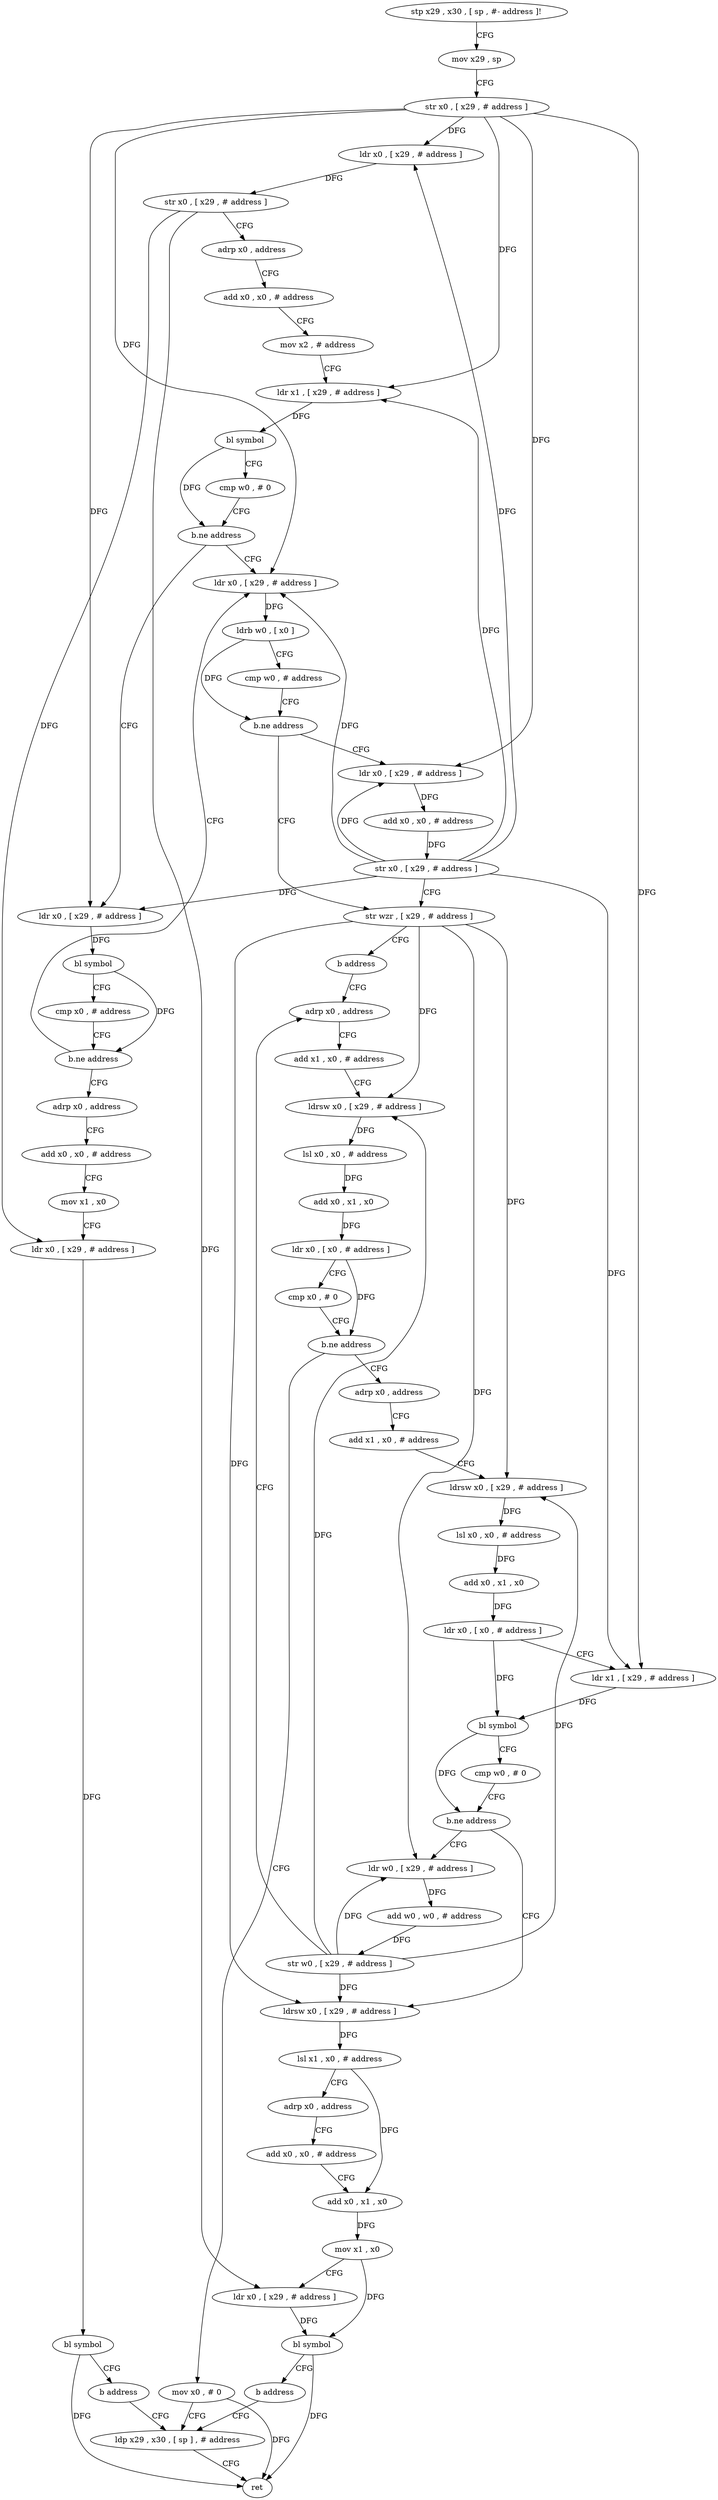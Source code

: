 digraph "func" {
"4262972" [label = "stp x29 , x30 , [ sp , #- address ]!" ]
"4262976" [label = "mov x29 , sp" ]
"4262980" [label = "str x0 , [ x29 , # address ]" ]
"4262984" [label = "ldr x0 , [ x29 , # address ]" ]
"4262988" [label = "str x0 , [ x29 , # address ]" ]
"4262992" [label = "adrp x0 , address" ]
"4262996" [label = "add x0 , x0 , # address" ]
"4263000" [label = "mov x2 , # address" ]
"4263004" [label = "ldr x1 , [ x29 , # address ]" ]
"4263008" [label = "bl symbol" ]
"4263012" [label = "cmp w0 , # 0" ]
"4263016" [label = "b.ne address" ]
"4263060" [label = "ldr x0 , [ x29 , # address ]" ]
"4263020" [label = "ldr x0 , [ x29 , # address ]" ]
"4263064" [label = "ldrb w0 , [ x0 ]" ]
"4263068" [label = "cmp w0 , # address" ]
"4263072" [label = "b.ne address" ]
"4263088" [label = "str wzr , [ x29 , # address ]" ]
"4263076" [label = "ldr x0 , [ x29 , # address ]" ]
"4263024" [label = "bl symbol" ]
"4263028" [label = "cmp x0 , # address" ]
"4263032" [label = "b.ne address" ]
"4263036" [label = "adrp x0 , address" ]
"4263092" [label = "b address" ]
"4263184" [label = "adrp x0 , address" ]
"4263080" [label = "add x0 , x0 , # address" ]
"4263084" [label = "str x0 , [ x29 , # address ]" ]
"4263040" [label = "add x0 , x0 , # address" ]
"4263044" [label = "mov x1 , x0" ]
"4263048" [label = "ldr x0 , [ x29 , # address ]" ]
"4263052" [label = "bl symbol" ]
"4263056" [label = "b address" ]
"4263220" [label = "ldp x29 , x30 , [ sp ] , # address" ]
"4263188" [label = "add x1 , x0 , # address" ]
"4263192" [label = "ldrsw x0 , [ x29 , # address ]" ]
"4263196" [label = "lsl x0 , x0 , # address" ]
"4263200" [label = "add x0 , x1 , x0" ]
"4263204" [label = "ldr x0 , [ x0 , # address ]" ]
"4263208" [label = "cmp x0 , # 0" ]
"4263212" [label = "b.ne address" ]
"4263096" [label = "adrp x0 , address" ]
"4263216" [label = "mov x0 , # 0" ]
"4263224" [label = "ret" ]
"4263100" [label = "add x1 , x0 , # address" ]
"4263104" [label = "ldrsw x0 , [ x29 , # address ]" ]
"4263108" [label = "lsl x0 , x0 , # address" ]
"4263112" [label = "add x0 , x1 , x0" ]
"4263116" [label = "ldr x0 , [ x0 , # address ]" ]
"4263120" [label = "ldr x1 , [ x29 , # address ]" ]
"4263124" [label = "bl symbol" ]
"4263128" [label = "cmp w0 , # 0" ]
"4263132" [label = "b.ne address" ]
"4263172" [label = "ldr w0 , [ x29 , # address ]" ]
"4263136" [label = "ldrsw x0 , [ x29 , # address ]" ]
"4263176" [label = "add w0 , w0 , # address" ]
"4263180" [label = "str w0 , [ x29 , # address ]" ]
"4263140" [label = "lsl x1 , x0 , # address" ]
"4263144" [label = "adrp x0 , address" ]
"4263148" [label = "add x0 , x0 , # address" ]
"4263152" [label = "add x0 , x1 , x0" ]
"4263156" [label = "mov x1 , x0" ]
"4263160" [label = "ldr x0 , [ x29 , # address ]" ]
"4263164" [label = "bl symbol" ]
"4263168" [label = "b address" ]
"4262972" -> "4262976" [ label = "CFG" ]
"4262976" -> "4262980" [ label = "CFG" ]
"4262980" -> "4262984" [ label = "DFG" ]
"4262980" -> "4263004" [ label = "DFG" ]
"4262980" -> "4263060" [ label = "DFG" ]
"4262980" -> "4263020" [ label = "DFG" ]
"4262980" -> "4263076" [ label = "DFG" ]
"4262980" -> "4263120" [ label = "DFG" ]
"4262984" -> "4262988" [ label = "DFG" ]
"4262988" -> "4262992" [ label = "CFG" ]
"4262988" -> "4263048" [ label = "DFG" ]
"4262988" -> "4263160" [ label = "DFG" ]
"4262992" -> "4262996" [ label = "CFG" ]
"4262996" -> "4263000" [ label = "CFG" ]
"4263000" -> "4263004" [ label = "CFG" ]
"4263004" -> "4263008" [ label = "DFG" ]
"4263008" -> "4263012" [ label = "CFG" ]
"4263008" -> "4263016" [ label = "DFG" ]
"4263012" -> "4263016" [ label = "CFG" ]
"4263016" -> "4263060" [ label = "CFG" ]
"4263016" -> "4263020" [ label = "CFG" ]
"4263060" -> "4263064" [ label = "DFG" ]
"4263020" -> "4263024" [ label = "DFG" ]
"4263064" -> "4263068" [ label = "CFG" ]
"4263064" -> "4263072" [ label = "DFG" ]
"4263068" -> "4263072" [ label = "CFG" ]
"4263072" -> "4263088" [ label = "CFG" ]
"4263072" -> "4263076" [ label = "CFG" ]
"4263088" -> "4263092" [ label = "CFG" ]
"4263088" -> "4263192" [ label = "DFG" ]
"4263088" -> "4263104" [ label = "DFG" ]
"4263088" -> "4263172" [ label = "DFG" ]
"4263088" -> "4263136" [ label = "DFG" ]
"4263076" -> "4263080" [ label = "DFG" ]
"4263024" -> "4263028" [ label = "CFG" ]
"4263024" -> "4263032" [ label = "DFG" ]
"4263028" -> "4263032" [ label = "CFG" ]
"4263032" -> "4263060" [ label = "CFG" ]
"4263032" -> "4263036" [ label = "CFG" ]
"4263036" -> "4263040" [ label = "CFG" ]
"4263092" -> "4263184" [ label = "CFG" ]
"4263184" -> "4263188" [ label = "CFG" ]
"4263080" -> "4263084" [ label = "DFG" ]
"4263084" -> "4263088" [ label = "CFG" ]
"4263084" -> "4262984" [ label = "DFG" ]
"4263084" -> "4263004" [ label = "DFG" ]
"4263084" -> "4263060" [ label = "DFG" ]
"4263084" -> "4263020" [ label = "DFG" ]
"4263084" -> "4263076" [ label = "DFG" ]
"4263084" -> "4263120" [ label = "DFG" ]
"4263040" -> "4263044" [ label = "CFG" ]
"4263044" -> "4263048" [ label = "CFG" ]
"4263048" -> "4263052" [ label = "DFG" ]
"4263052" -> "4263056" [ label = "CFG" ]
"4263052" -> "4263224" [ label = "DFG" ]
"4263056" -> "4263220" [ label = "CFG" ]
"4263220" -> "4263224" [ label = "CFG" ]
"4263188" -> "4263192" [ label = "CFG" ]
"4263192" -> "4263196" [ label = "DFG" ]
"4263196" -> "4263200" [ label = "DFG" ]
"4263200" -> "4263204" [ label = "DFG" ]
"4263204" -> "4263208" [ label = "CFG" ]
"4263204" -> "4263212" [ label = "DFG" ]
"4263208" -> "4263212" [ label = "CFG" ]
"4263212" -> "4263096" [ label = "CFG" ]
"4263212" -> "4263216" [ label = "CFG" ]
"4263096" -> "4263100" [ label = "CFG" ]
"4263216" -> "4263220" [ label = "CFG" ]
"4263216" -> "4263224" [ label = "DFG" ]
"4263100" -> "4263104" [ label = "CFG" ]
"4263104" -> "4263108" [ label = "DFG" ]
"4263108" -> "4263112" [ label = "DFG" ]
"4263112" -> "4263116" [ label = "DFG" ]
"4263116" -> "4263120" [ label = "CFG" ]
"4263116" -> "4263124" [ label = "DFG" ]
"4263120" -> "4263124" [ label = "DFG" ]
"4263124" -> "4263128" [ label = "CFG" ]
"4263124" -> "4263132" [ label = "DFG" ]
"4263128" -> "4263132" [ label = "CFG" ]
"4263132" -> "4263172" [ label = "CFG" ]
"4263132" -> "4263136" [ label = "CFG" ]
"4263172" -> "4263176" [ label = "DFG" ]
"4263136" -> "4263140" [ label = "DFG" ]
"4263176" -> "4263180" [ label = "DFG" ]
"4263180" -> "4263184" [ label = "CFG" ]
"4263180" -> "4263192" [ label = "DFG" ]
"4263180" -> "4263104" [ label = "DFG" ]
"4263180" -> "4263172" [ label = "DFG" ]
"4263180" -> "4263136" [ label = "DFG" ]
"4263140" -> "4263144" [ label = "CFG" ]
"4263140" -> "4263152" [ label = "DFG" ]
"4263144" -> "4263148" [ label = "CFG" ]
"4263148" -> "4263152" [ label = "CFG" ]
"4263152" -> "4263156" [ label = "DFG" ]
"4263156" -> "4263160" [ label = "CFG" ]
"4263156" -> "4263164" [ label = "DFG" ]
"4263160" -> "4263164" [ label = "DFG" ]
"4263164" -> "4263168" [ label = "CFG" ]
"4263164" -> "4263224" [ label = "DFG" ]
"4263168" -> "4263220" [ label = "CFG" ]
}
